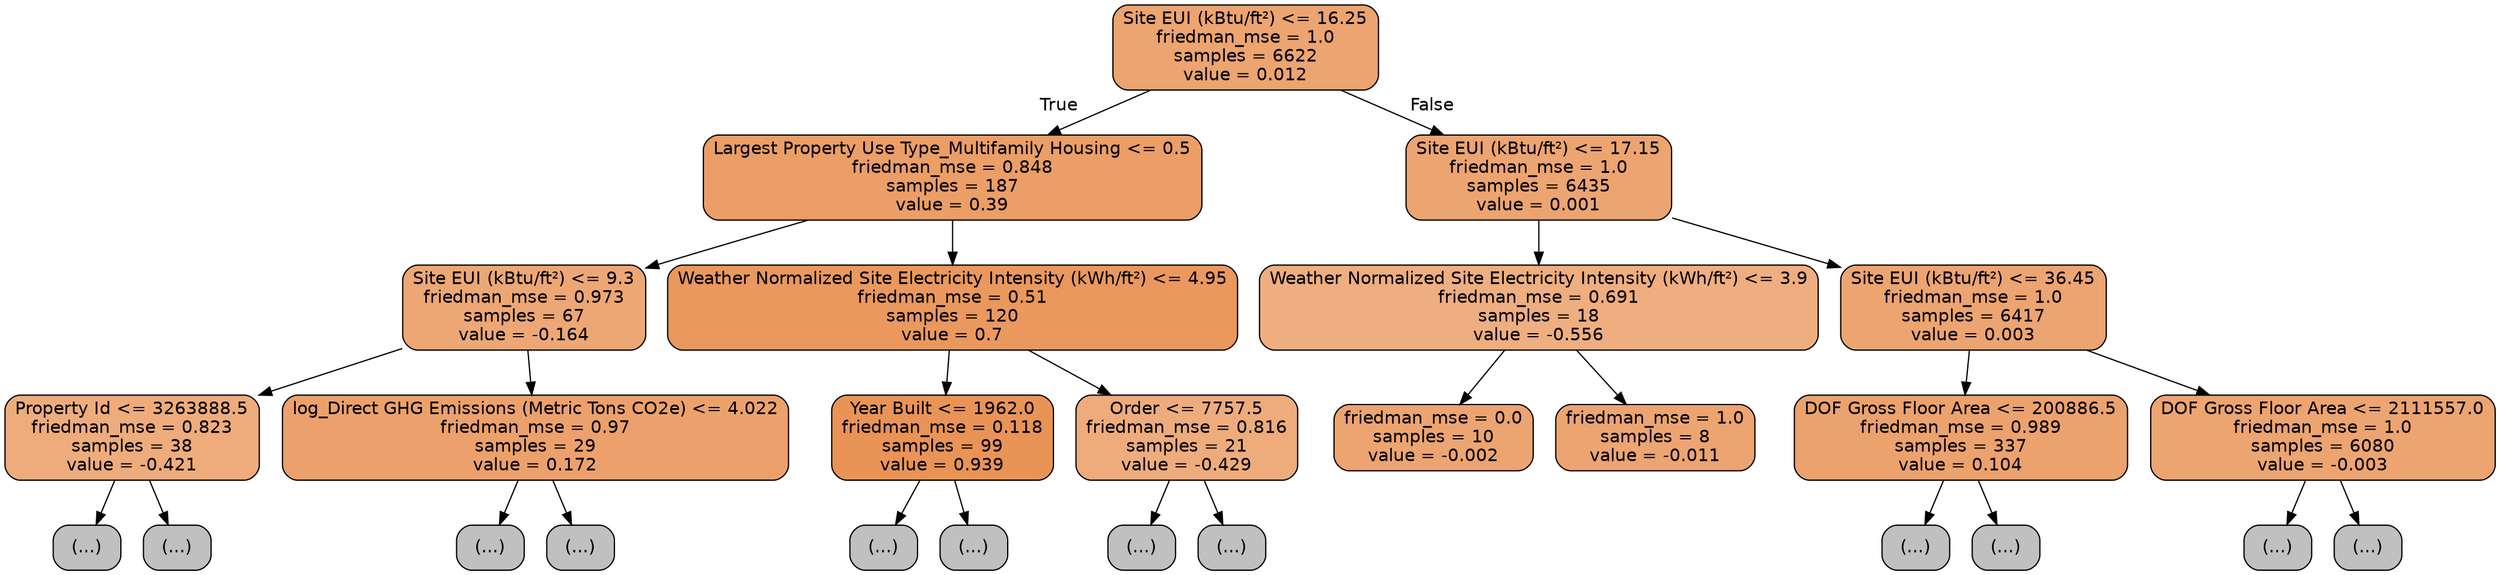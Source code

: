digraph Tree {
node [shape=box, style="filled, rounded", color="black", fontname=helvetica] ;
edge [fontname=helvetica] ;
0 [label="Site EUI (kBtu/ft²) <= 16.25\nfriedman_mse = 1.0\nsamples = 6622\nvalue = 0.012", fillcolor="#e58139b8"] ;
1 [label="Largest Property Use Type_Multifamily Housing <= 0.5\nfriedman_mse = 0.848\nsamples = 187\nvalue = 0.39", fillcolor="#e58139c5"] ;
0 -> 1 [labeldistance=2.5, labelangle=45, headlabel="True"] ;
2 [label="Site EUI (kBtu/ft²) <= 9.3\nfriedman_mse = 0.973\nsamples = 67\nvalue = -0.164", fillcolor="#e58139b1"] ;
1 -> 2 ;
3 [label="Property Id <= 3263888.5\nfriedman_mse = 0.823\nsamples = 38\nvalue = -0.421", fillcolor="#e58139a8"] ;
2 -> 3 ;
4 [label="(...)", fillcolor="#C0C0C0"] ;
3 -> 4 ;
7 [label="(...)", fillcolor="#C0C0C0"] ;
3 -> 7 ;
10 [label="log_Direct GHG Emissions (Metric Tons CO2e) <= 4.022\nfriedman_mse = 0.97\nsamples = 29\nvalue = 0.172", fillcolor="#e58139bd"] ;
2 -> 10 ;
11 [label="(...)", fillcolor="#C0C0C0"] ;
10 -> 11 ;
14 [label="(...)", fillcolor="#C0C0C0"] ;
10 -> 14 ;
17 [label="Weather Normalized Site Electricity Intensity (kWh/ft²) <= 4.95\nfriedman_mse = 0.51\nsamples = 120\nvalue = 0.7", fillcolor="#e58139d0"] ;
1 -> 17 ;
18 [label="Year Built <= 1962.0\nfriedman_mse = 0.118\nsamples = 99\nvalue = 0.939", fillcolor="#e58139d9"] ;
17 -> 18 ;
19 [label="(...)", fillcolor="#C0C0C0"] ;
18 -> 19 ;
20 [label="(...)", fillcolor="#C0C0C0"] ;
18 -> 20 ;
23 [label="Order <= 7757.5\nfriedman_mse = 0.816\nsamples = 21\nvalue = -0.429", fillcolor="#e58139a8"] ;
17 -> 23 ;
24 [label="(...)", fillcolor="#C0C0C0"] ;
23 -> 24 ;
25 [label="(...)", fillcolor="#C0C0C0"] ;
23 -> 25 ;
28 [label="Site EUI (kBtu/ft²) <= 17.15\nfriedman_mse = 1.0\nsamples = 6435\nvalue = 0.001", fillcolor="#e58139b7"] ;
0 -> 28 [labeldistance=2.5, labelangle=-45, headlabel="False"] ;
29 [label="Weather Normalized Site Electricity Intensity (kWh/ft²) <= 3.9\nfriedman_mse = 0.691\nsamples = 18\nvalue = -0.556", fillcolor="#e58139a3"] ;
28 -> 29 ;
30 [label="friedman_mse = 0.0\nsamples = 10\nvalue = -0.002", fillcolor="#e58139b7"] ;
29 -> 30 ;
31 [label="friedman_mse = 1.0\nsamples = 8\nvalue = -0.011", fillcolor="#e58139b7"] ;
29 -> 31 ;
32 [label="Site EUI (kBtu/ft²) <= 36.45\nfriedman_mse = 1.0\nsamples = 6417\nvalue = 0.003", fillcolor="#e58139b7"] ;
28 -> 32 ;
33 [label="DOF Gross Floor Area <= 200886.5\nfriedman_mse = 0.989\nsamples = 337\nvalue = 0.104", fillcolor="#e58139bb"] ;
32 -> 33 ;
34 [label="(...)", fillcolor="#C0C0C0"] ;
33 -> 34 ;
37 [label="(...)", fillcolor="#C0C0C0"] ;
33 -> 37 ;
40 [label="DOF Gross Floor Area <= 2111557.0\nfriedman_mse = 1.0\nsamples = 6080\nvalue = -0.003", fillcolor="#e58139b7"] ;
32 -> 40 ;
41 [label="(...)", fillcolor="#C0C0C0"] ;
40 -> 41 ;
44 [label="(...)", fillcolor="#C0C0C0"] ;
40 -> 44 ;
}